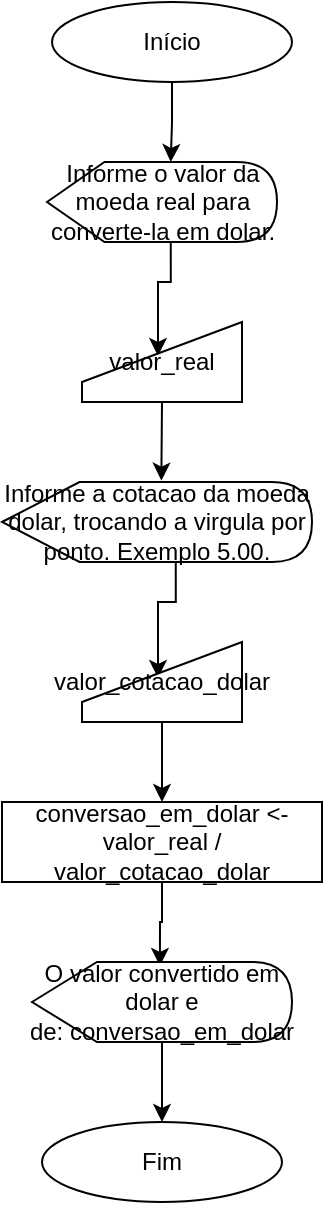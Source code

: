 <mxfile version="14.6.6" type="device"><diagram id="xX12lIVdsPMY0QTCU4lO" name="Page-1"><mxGraphModel dx="1108" dy="380" grid="1" gridSize="10" guides="1" tooltips="1" connect="1" arrows="1" fold="1" page="1" pageScale="1" pageWidth="827" pageHeight="1169" math="0" shadow="0"><root><mxCell id="0"/><mxCell id="1" parent="0"/><mxCell id="rtO5JXDREijXyP-n7Vfw-28" style="edgeStyle=orthogonalEdgeStyle;rounded=0;orthogonalLoop=1;jettySize=auto;html=1;exitX=0.5;exitY=1;exitDx=0;exitDy=0;entryX=0;entryY=0;entryDx=61.875;entryDy=0;entryPerimeter=0;" edge="1" parent="1" source="rtO5JXDREijXyP-n7Vfw-1" target="rtO5JXDREijXyP-n7Vfw-2"><mxGeometry relative="1" as="geometry"/></mxCell><mxCell id="rtO5JXDREijXyP-n7Vfw-1" value="Início" style="ellipse;whiteSpace=wrap;html=1;" vertex="1" parent="1"><mxGeometry x="45" y="40" width="120" height="40" as="geometry"/></mxCell><mxCell id="rtO5JXDREijXyP-n7Vfw-29" style="edgeStyle=orthogonalEdgeStyle;rounded=0;orthogonalLoop=1;jettySize=auto;html=1;exitX=0;exitY=0;exitDx=61.875;exitDy=40;exitPerimeter=0;entryX=0.475;entryY=0.425;entryDx=0;entryDy=0;entryPerimeter=0;" edge="1" parent="1" source="rtO5JXDREijXyP-n7Vfw-2" target="rtO5JXDREijXyP-n7Vfw-4"><mxGeometry relative="1" as="geometry"/></mxCell><mxCell id="rtO5JXDREijXyP-n7Vfw-2" value="Informe o valor da moeda real para converte-la em dolar." style="shape=display;whiteSpace=wrap;html=1;" vertex="1" parent="1"><mxGeometry x="42.5" y="120" width="115" height="40" as="geometry"/></mxCell><mxCell id="rtO5JXDREijXyP-n7Vfw-26" style="edgeStyle=orthogonalEdgeStyle;rounded=0;orthogonalLoop=1;jettySize=auto;html=1;exitX=0.5;exitY=1;exitDx=0;exitDy=0;entryX=0.514;entryY=-0.017;entryDx=0;entryDy=0;entryPerimeter=0;" edge="1" parent="1" source="rtO5JXDREijXyP-n7Vfw-4" target="rtO5JXDREijXyP-n7Vfw-8"><mxGeometry relative="1" as="geometry"/></mxCell><mxCell id="rtO5JXDREijXyP-n7Vfw-4" value="valor_real" style="shape=manualInput;whiteSpace=wrap;html=1;" vertex="1" parent="1"><mxGeometry x="60" y="200" width="80" height="40" as="geometry"/></mxCell><mxCell id="rtO5JXDREijXyP-n7Vfw-30" style="edgeStyle=orthogonalEdgeStyle;rounded=0;orthogonalLoop=1;jettySize=auto;html=1;exitX=0;exitY=0;exitDx=86.875;exitDy=40;exitPerimeter=0;entryX=0.475;entryY=0.45;entryDx=0;entryDy=0;entryPerimeter=0;" edge="1" parent="1" source="rtO5JXDREijXyP-n7Vfw-8" target="rtO5JXDREijXyP-n7Vfw-19"><mxGeometry relative="1" as="geometry"/></mxCell><mxCell id="rtO5JXDREijXyP-n7Vfw-8" value="Informe a cotacao da moeda dolar, trocando a virgula por ponto. Exemplo 5.00." style="shape=display;whiteSpace=wrap;html=1;" vertex="1" parent="1"><mxGeometry x="20" y="280" width="155" height="40" as="geometry"/></mxCell><mxCell id="rtO5JXDREijXyP-n7Vfw-10" value="Fim" style="ellipse;whiteSpace=wrap;html=1;" vertex="1" parent="1"><mxGeometry x="40" y="600" width="120" height="40" as="geometry"/></mxCell><mxCell id="rtO5JXDREijXyP-n7Vfw-22" style="edgeStyle=orthogonalEdgeStyle;rounded=0;orthogonalLoop=1;jettySize=auto;html=1;exitX=0.5;exitY=1;exitDx=0;exitDy=0;entryX=0.5;entryY=0;entryDx=0;entryDy=0;" edge="1" parent="1" source="rtO5JXDREijXyP-n7Vfw-19" target="rtO5JXDREijXyP-n7Vfw-21"><mxGeometry relative="1" as="geometry"/></mxCell><mxCell id="rtO5JXDREijXyP-n7Vfw-19" value="valor_cotacao_dolar" style="shape=manualInput;whiteSpace=wrap;html=1;" vertex="1" parent="1"><mxGeometry x="60" y="360" width="80" height="40" as="geometry"/></mxCell><mxCell id="rtO5JXDREijXyP-n7Vfw-24" style="edgeStyle=orthogonalEdgeStyle;rounded=0;orthogonalLoop=1;jettySize=auto;html=1;exitX=0.5;exitY=1;exitDx=0;exitDy=0;entryX=0.492;entryY=0.05;entryDx=0;entryDy=0;entryPerimeter=0;" edge="1" parent="1" source="rtO5JXDREijXyP-n7Vfw-21" target="rtO5JXDREijXyP-n7Vfw-23"><mxGeometry relative="1" as="geometry"/></mxCell><mxCell id="rtO5JXDREijXyP-n7Vfw-21" value="conversao_em_dolar &amp;lt;- valor_real / valor_cotacao_dolar" style="rounded=0;whiteSpace=wrap;html=1;" vertex="1" parent="1"><mxGeometry x="20" y="440" width="160" height="40" as="geometry"/></mxCell><mxCell id="rtO5JXDREijXyP-n7Vfw-25" style="edgeStyle=orthogonalEdgeStyle;rounded=0;orthogonalLoop=1;jettySize=auto;html=1;exitX=0;exitY=0;exitDx=65;exitDy=40;exitPerimeter=0;entryX=0.5;entryY=0;entryDx=0;entryDy=0;" edge="1" parent="1" source="rtO5JXDREijXyP-n7Vfw-23" target="rtO5JXDREijXyP-n7Vfw-10"><mxGeometry relative="1" as="geometry"/></mxCell><mxCell id="rtO5JXDREijXyP-n7Vfw-23" value="O valor convertido em dolar e de:&amp;nbsp;conversao_em_dolar" style="shape=display;whiteSpace=wrap;html=1;" vertex="1" parent="1"><mxGeometry x="35" y="520" width="130" height="40" as="geometry"/></mxCell></root></mxGraphModel></diagram></mxfile>